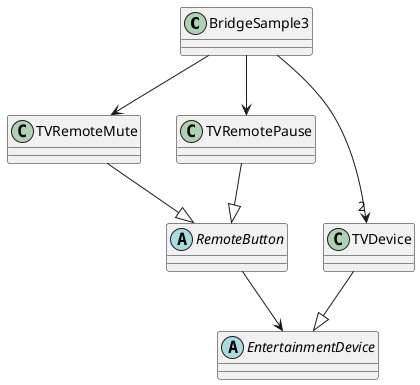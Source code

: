 @startuml
BridgeSample3 --> TVRemoteMute
BridgeSample3 --> TVRemotePause
BridgeSample3 --> "2" TVDevice
TVDevice --|> EntertainmentDevice
RemoteButton --> EntertainmentDevice
TVRemoteMute --|> RemoteButton
TVRemotePause --|> RemoteButton


class BridgeSample3
abstract class EntertainmentDevice
class TVDevice
abstract class RemoteButton
class TVRemoteMute
class TVRemotePause
@enduml